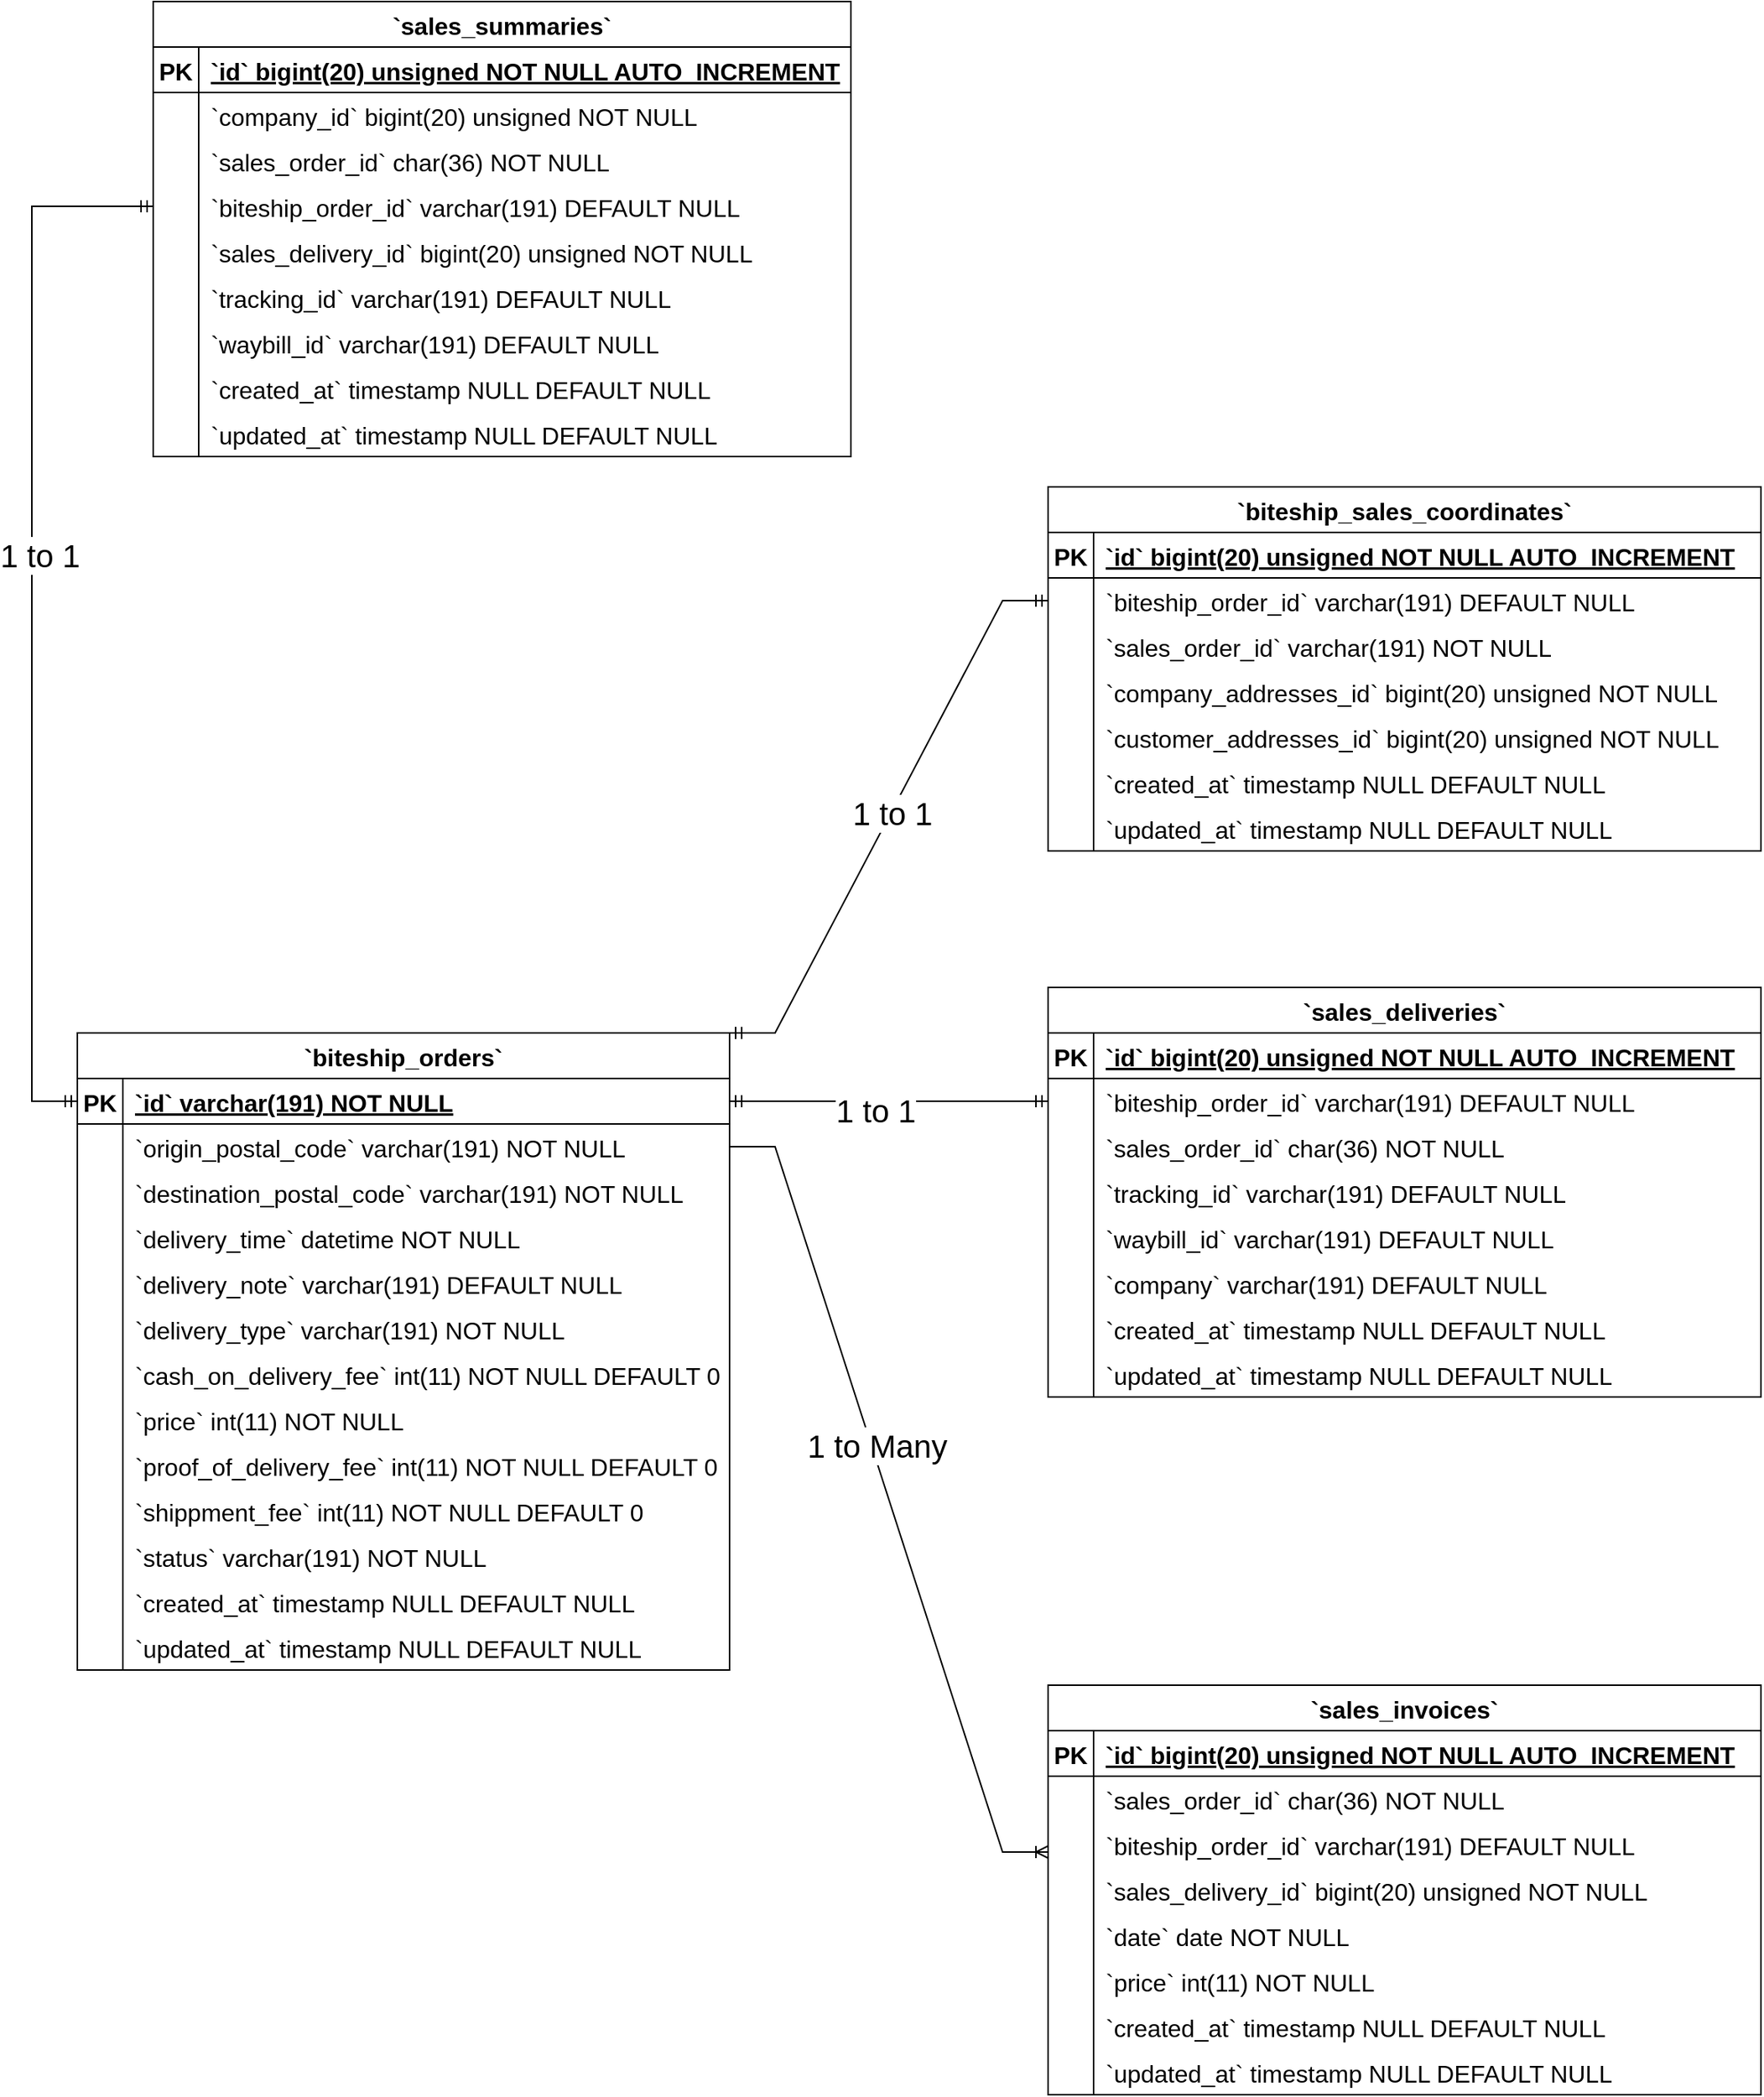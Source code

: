 <mxfile version="24.2.8" type="github">
  <diagram name="Page-1" id="-sb174ykPTQpM2eNQi1U">
    <mxGraphModel dx="2173" dy="687" grid="1" gridSize="10" guides="1" tooltips="1" connect="1" arrows="1" fold="1" page="1" pageScale="1" pageWidth="850" pageHeight="1100" math="0" shadow="0">
      <root>
        <mxCell id="0" />
        <mxCell id="1" parent="0" />
        <mxCell id="hYlq-D3Md4ckVUaZhC_E-1" value="`biteship_orders`" style="shape=table;startSize=30;container=1;collapsible=1;childLayout=tableLayout;fixedRows=1;rowLines=0;fontStyle=1;align=center;resizeLast=1;fontSize=16;" parent="1" vertex="1">
          <mxGeometry x="-740" y="750" width="430" height="420" as="geometry" />
        </mxCell>
        <mxCell id="hYlq-D3Md4ckVUaZhC_E-2" value="" style="shape=tableRow;horizontal=0;startSize=0;swimlaneHead=0;swimlaneBody=0;fillColor=none;collapsible=0;dropTarget=0;points=[[0,0.5],[1,0.5]];portConstraint=eastwest;strokeColor=inherit;top=0;left=0;right=0;bottom=1;fontSize=16;" parent="hYlq-D3Md4ckVUaZhC_E-1" vertex="1">
          <mxGeometry y="30" width="430" height="30" as="geometry" />
        </mxCell>
        <mxCell id="hYlq-D3Md4ckVUaZhC_E-3" value="PK" style="shape=partialRectangle;overflow=hidden;connectable=0;fillColor=none;strokeColor=inherit;top=0;left=0;bottom=0;right=0;fontStyle=1;fontSize=16;" parent="hYlq-D3Md4ckVUaZhC_E-2" vertex="1">
          <mxGeometry width="30" height="30" as="geometry">
            <mxRectangle width="30" height="30" as="alternateBounds" />
          </mxGeometry>
        </mxCell>
        <mxCell id="hYlq-D3Md4ckVUaZhC_E-4" value="`id` varchar(191) NOT NULL" style="shape=partialRectangle;overflow=hidden;connectable=0;fillColor=none;align=left;strokeColor=inherit;top=0;left=0;bottom=0;right=0;spacingLeft=6;fontStyle=5;fontSize=16;" parent="hYlq-D3Md4ckVUaZhC_E-2" vertex="1">
          <mxGeometry x="30" width="400" height="30" as="geometry">
            <mxRectangle width="400" height="30" as="alternateBounds" />
          </mxGeometry>
        </mxCell>
        <mxCell id="hYlq-D3Md4ckVUaZhC_E-5" value="" style="shape=tableRow;horizontal=0;startSize=0;swimlaneHead=0;swimlaneBody=0;fillColor=none;collapsible=0;dropTarget=0;points=[[0,0.5],[1,0.5]];portConstraint=eastwest;strokeColor=inherit;top=0;left=0;right=0;bottom=0;fontSize=16;" parent="hYlq-D3Md4ckVUaZhC_E-1" vertex="1">
          <mxGeometry y="60" width="430" height="30" as="geometry" />
        </mxCell>
        <mxCell id="hYlq-D3Md4ckVUaZhC_E-6" value="" style="shape=partialRectangle;overflow=hidden;connectable=0;fillColor=none;strokeColor=inherit;top=0;left=0;bottom=0;right=0;fontSize=16;" parent="hYlq-D3Md4ckVUaZhC_E-5" vertex="1">
          <mxGeometry width="30" height="30" as="geometry">
            <mxRectangle width="30" height="30" as="alternateBounds" />
          </mxGeometry>
        </mxCell>
        <mxCell id="hYlq-D3Md4ckVUaZhC_E-7" value="`origin_postal_code` varchar(191) NOT NULL" style="shape=partialRectangle;overflow=hidden;connectable=0;fillColor=none;align=left;strokeColor=inherit;top=0;left=0;bottom=0;right=0;spacingLeft=6;fontSize=16;" parent="hYlq-D3Md4ckVUaZhC_E-5" vertex="1">
          <mxGeometry x="30" width="400" height="30" as="geometry">
            <mxRectangle width="400" height="30" as="alternateBounds" />
          </mxGeometry>
        </mxCell>
        <mxCell id="hYlq-D3Md4ckVUaZhC_E-8" value="" style="shape=tableRow;horizontal=0;startSize=0;swimlaneHead=0;swimlaneBody=0;fillColor=none;collapsible=0;dropTarget=0;points=[[0,0.5],[1,0.5]];portConstraint=eastwest;strokeColor=inherit;top=0;left=0;right=0;bottom=0;fontSize=16;" parent="hYlq-D3Md4ckVUaZhC_E-1" vertex="1">
          <mxGeometry y="90" width="430" height="30" as="geometry" />
        </mxCell>
        <mxCell id="hYlq-D3Md4ckVUaZhC_E-9" value="" style="shape=partialRectangle;overflow=hidden;connectable=0;fillColor=none;strokeColor=inherit;top=0;left=0;bottom=0;right=0;fontSize=16;" parent="hYlq-D3Md4ckVUaZhC_E-8" vertex="1">
          <mxGeometry width="30" height="30" as="geometry">
            <mxRectangle width="30" height="30" as="alternateBounds" />
          </mxGeometry>
        </mxCell>
        <mxCell id="hYlq-D3Md4ckVUaZhC_E-10" value="`destination_postal_code` varchar(191) NOT NULL" style="shape=partialRectangle;overflow=hidden;connectable=0;fillColor=none;align=left;strokeColor=inherit;top=0;left=0;bottom=0;right=0;spacingLeft=6;fontSize=16;" parent="hYlq-D3Md4ckVUaZhC_E-8" vertex="1">
          <mxGeometry x="30" width="400" height="30" as="geometry">
            <mxRectangle width="400" height="30" as="alternateBounds" />
          </mxGeometry>
        </mxCell>
        <mxCell id="hYlq-D3Md4ckVUaZhC_E-11" value="" style="shape=tableRow;horizontal=0;startSize=0;swimlaneHead=0;swimlaneBody=0;fillColor=none;collapsible=0;dropTarget=0;points=[[0,0.5],[1,0.5]];portConstraint=eastwest;strokeColor=inherit;top=0;left=0;right=0;bottom=0;fontSize=16;" parent="hYlq-D3Md4ckVUaZhC_E-1" vertex="1">
          <mxGeometry y="120" width="430" height="30" as="geometry" />
        </mxCell>
        <mxCell id="hYlq-D3Md4ckVUaZhC_E-12" value="" style="shape=partialRectangle;overflow=hidden;connectable=0;fillColor=none;strokeColor=inherit;top=0;left=0;bottom=0;right=0;fontSize=16;" parent="hYlq-D3Md4ckVUaZhC_E-11" vertex="1">
          <mxGeometry width="30" height="30" as="geometry">
            <mxRectangle width="30" height="30" as="alternateBounds" />
          </mxGeometry>
        </mxCell>
        <mxCell id="hYlq-D3Md4ckVUaZhC_E-13" value="`delivery_time` datetime NOT NULL" style="shape=partialRectangle;overflow=hidden;connectable=0;fillColor=none;align=left;strokeColor=inherit;top=0;left=0;bottom=0;right=0;spacingLeft=6;fontSize=16;" parent="hYlq-D3Md4ckVUaZhC_E-11" vertex="1">
          <mxGeometry x="30" width="400" height="30" as="geometry">
            <mxRectangle width="400" height="30" as="alternateBounds" />
          </mxGeometry>
        </mxCell>
        <mxCell id="hYlq-D3Md4ckVUaZhC_E-14" value="" style="shape=tableRow;horizontal=0;startSize=0;swimlaneHead=0;swimlaneBody=0;fillColor=none;collapsible=0;dropTarget=0;points=[[0,0.5],[1,0.5]];portConstraint=eastwest;strokeColor=inherit;top=0;left=0;right=0;bottom=0;fontSize=16;" parent="hYlq-D3Md4ckVUaZhC_E-1" vertex="1">
          <mxGeometry y="150" width="430" height="30" as="geometry" />
        </mxCell>
        <mxCell id="hYlq-D3Md4ckVUaZhC_E-15" value="" style="shape=partialRectangle;overflow=hidden;connectable=0;fillColor=none;strokeColor=inherit;top=0;left=0;bottom=0;right=0;fontSize=16;" parent="hYlq-D3Md4ckVUaZhC_E-14" vertex="1">
          <mxGeometry width="30" height="30" as="geometry">
            <mxRectangle width="30" height="30" as="alternateBounds" />
          </mxGeometry>
        </mxCell>
        <mxCell id="hYlq-D3Md4ckVUaZhC_E-16" value="`delivery_note` varchar(191) DEFAULT NULL" style="shape=partialRectangle;overflow=hidden;connectable=0;fillColor=none;align=left;strokeColor=inherit;top=0;left=0;bottom=0;right=0;spacingLeft=6;fontSize=16;" parent="hYlq-D3Md4ckVUaZhC_E-14" vertex="1">
          <mxGeometry x="30" width="400" height="30" as="geometry">
            <mxRectangle width="400" height="30" as="alternateBounds" />
          </mxGeometry>
        </mxCell>
        <mxCell id="hYlq-D3Md4ckVUaZhC_E-17" value="" style="shape=tableRow;horizontal=0;startSize=0;swimlaneHead=0;swimlaneBody=0;fillColor=none;collapsible=0;dropTarget=0;points=[[0,0.5],[1,0.5]];portConstraint=eastwest;strokeColor=inherit;top=0;left=0;right=0;bottom=0;fontSize=16;" parent="hYlq-D3Md4ckVUaZhC_E-1" vertex="1">
          <mxGeometry y="180" width="430" height="30" as="geometry" />
        </mxCell>
        <mxCell id="hYlq-D3Md4ckVUaZhC_E-18" value="" style="shape=partialRectangle;overflow=hidden;connectable=0;fillColor=none;strokeColor=inherit;top=0;left=0;bottom=0;right=0;fontSize=16;" parent="hYlq-D3Md4ckVUaZhC_E-17" vertex="1">
          <mxGeometry width="30" height="30" as="geometry">
            <mxRectangle width="30" height="30" as="alternateBounds" />
          </mxGeometry>
        </mxCell>
        <mxCell id="hYlq-D3Md4ckVUaZhC_E-19" value="`delivery_type` varchar(191) NOT NULL" style="shape=partialRectangle;overflow=hidden;connectable=0;fillColor=none;align=left;strokeColor=inherit;top=0;left=0;bottom=0;right=0;spacingLeft=6;fontSize=16;" parent="hYlq-D3Md4ckVUaZhC_E-17" vertex="1">
          <mxGeometry x="30" width="400" height="30" as="geometry">
            <mxRectangle width="400" height="30" as="alternateBounds" />
          </mxGeometry>
        </mxCell>
        <mxCell id="hYlq-D3Md4ckVUaZhC_E-20" value="" style="shape=tableRow;horizontal=0;startSize=0;swimlaneHead=0;swimlaneBody=0;fillColor=none;collapsible=0;dropTarget=0;points=[[0,0.5],[1,0.5]];portConstraint=eastwest;strokeColor=inherit;top=0;left=0;right=0;bottom=0;fontSize=16;" parent="hYlq-D3Md4ckVUaZhC_E-1" vertex="1">
          <mxGeometry y="210" width="430" height="30" as="geometry" />
        </mxCell>
        <mxCell id="hYlq-D3Md4ckVUaZhC_E-21" value="" style="shape=partialRectangle;overflow=hidden;connectable=0;fillColor=none;strokeColor=inherit;top=0;left=0;bottom=0;right=0;fontSize=16;" parent="hYlq-D3Md4ckVUaZhC_E-20" vertex="1">
          <mxGeometry width="30" height="30" as="geometry">
            <mxRectangle width="30" height="30" as="alternateBounds" />
          </mxGeometry>
        </mxCell>
        <mxCell id="hYlq-D3Md4ckVUaZhC_E-22" value="`cash_on_delivery_fee` int(11) NOT NULL DEFAULT 0" style="shape=partialRectangle;overflow=hidden;connectable=0;fillColor=none;align=left;strokeColor=inherit;top=0;left=0;bottom=0;right=0;spacingLeft=6;fontSize=16;" parent="hYlq-D3Md4ckVUaZhC_E-20" vertex="1">
          <mxGeometry x="30" width="400" height="30" as="geometry">
            <mxRectangle width="400" height="30" as="alternateBounds" />
          </mxGeometry>
        </mxCell>
        <mxCell id="hYlq-D3Md4ckVUaZhC_E-23" value="" style="shape=tableRow;horizontal=0;startSize=0;swimlaneHead=0;swimlaneBody=0;fillColor=none;collapsible=0;dropTarget=0;points=[[0,0.5],[1,0.5]];portConstraint=eastwest;strokeColor=inherit;top=0;left=0;right=0;bottom=0;fontSize=16;" parent="hYlq-D3Md4ckVUaZhC_E-1" vertex="1">
          <mxGeometry y="240" width="430" height="30" as="geometry" />
        </mxCell>
        <mxCell id="hYlq-D3Md4ckVUaZhC_E-24" value="" style="shape=partialRectangle;overflow=hidden;connectable=0;fillColor=none;strokeColor=inherit;top=0;left=0;bottom=0;right=0;fontSize=16;" parent="hYlq-D3Md4ckVUaZhC_E-23" vertex="1">
          <mxGeometry width="30" height="30" as="geometry">
            <mxRectangle width="30" height="30" as="alternateBounds" />
          </mxGeometry>
        </mxCell>
        <mxCell id="hYlq-D3Md4ckVUaZhC_E-25" value="`price` int(11) NOT NULL" style="shape=partialRectangle;overflow=hidden;connectable=0;fillColor=none;align=left;strokeColor=inherit;top=0;left=0;bottom=0;right=0;spacingLeft=6;fontSize=16;" parent="hYlq-D3Md4ckVUaZhC_E-23" vertex="1">
          <mxGeometry x="30" width="400" height="30" as="geometry">
            <mxRectangle width="400" height="30" as="alternateBounds" />
          </mxGeometry>
        </mxCell>
        <mxCell id="hYlq-D3Md4ckVUaZhC_E-26" value="" style="shape=tableRow;horizontal=0;startSize=0;swimlaneHead=0;swimlaneBody=0;fillColor=none;collapsible=0;dropTarget=0;points=[[0,0.5],[1,0.5]];portConstraint=eastwest;strokeColor=inherit;top=0;left=0;right=0;bottom=0;fontSize=16;" parent="hYlq-D3Md4ckVUaZhC_E-1" vertex="1">
          <mxGeometry y="270" width="430" height="30" as="geometry" />
        </mxCell>
        <mxCell id="hYlq-D3Md4ckVUaZhC_E-27" value="" style="shape=partialRectangle;overflow=hidden;connectable=0;fillColor=none;strokeColor=inherit;top=0;left=0;bottom=0;right=0;fontSize=16;" parent="hYlq-D3Md4ckVUaZhC_E-26" vertex="1">
          <mxGeometry width="30" height="30" as="geometry">
            <mxRectangle width="30" height="30" as="alternateBounds" />
          </mxGeometry>
        </mxCell>
        <mxCell id="hYlq-D3Md4ckVUaZhC_E-28" value="`proof_of_delivery_fee` int(11) NOT NULL DEFAULT 0" style="shape=partialRectangle;overflow=hidden;connectable=0;fillColor=none;align=left;strokeColor=inherit;top=0;left=0;bottom=0;right=0;spacingLeft=6;fontSize=16;" parent="hYlq-D3Md4ckVUaZhC_E-26" vertex="1">
          <mxGeometry x="30" width="400" height="30" as="geometry">
            <mxRectangle width="400" height="30" as="alternateBounds" />
          </mxGeometry>
        </mxCell>
        <mxCell id="hYlq-D3Md4ckVUaZhC_E-29" value="" style="shape=tableRow;horizontal=0;startSize=0;swimlaneHead=0;swimlaneBody=0;fillColor=none;collapsible=0;dropTarget=0;points=[[0,0.5],[1,0.5]];portConstraint=eastwest;strokeColor=inherit;top=0;left=0;right=0;bottom=0;fontSize=16;" parent="hYlq-D3Md4ckVUaZhC_E-1" vertex="1">
          <mxGeometry y="300" width="430" height="30" as="geometry" />
        </mxCell>
        <mxCell id="hYlq-D3Md4ckVUaZhC_E-30" value="" style="shape=partialRectangle;overflow=hidden;connectable=0;fillColor=none;strokeColor=inherit;top=0;left=0;bottom=0;right=0;fontSize=16;" parent="hYlq-D3Md4ckVUaZhC_E-29" vertex="1">
          <mxGeometry width="30" height="30" as="geometry">
            <mxRectangle width="30" height="30" as="alternateBounds" />
          </mxGeometry>
        </mxCell>
        <mxCell id="hYlq-D3Md4ckVUaZhC_E-31" value="`shippment_fee` int(11) NOT NULL DEFAULT 0" style="shape=partialRectangle;overflow=hidden;connectable=0;fillColor=none;align=left;strokeColor=inherit;top=0;left=0;bottom=0;right=0;spacingLeft=6;fontSize=16;" parent="hYlq-D3Md4ckVUaZhC_E-29" vertex="1">
          <mxGeometry x="30" width="400" height="30" as="geometry">
            <mxRectangle width="400" height="30" as="alternateBounds" />
          </mxGeometry>
        </mxCell>
        <mxCell id="hYlq-D3Md4ckVUaZhC_E-32" value="" style="shape=tableRow;horizontal=0;startSize=0;swimlaneHead=0;swimlaneBody=0;fillColor=none;collapsible=0;dropTarget=0;points=[[0,0.5],[1,0.5]];portConstraint=eastwest;strokeColor=inherit;top=0;left=0;right=0;bottom=0;fontSize=16;" parent="hYlq-D3Md4ckVUaZhC_E-1" vertex="1">
          <mxGeometry y="330" width="430" height="30" as="geometry" />
        </mxCell>
        <mxCell id="hYlq-D3Md4ckVUaZhC_E-33" value="" style="shape=partialRectangle;overflow=hidden;connectable=0;fillColor=none;strokeColor=inherit;top=0;left=0;bottom=0;right=0;fontSize=16;" parent="hYlq-D3Md4ckVUaZhC_E-32" vertex="1">
          <mxGeometry width="30" height="30" as="geometry">
            <mxRectangle width="30" height="30" as="alternateBounds" />
          </mxGeometry>
        </mxCell>
        <mxCell id="hYlq-D3Md4ckVUaZhC_E-34" value="`status` varchar(191) NOT NULL" style="shape=partialRectangle;overflow=hidden;connectable=0;fillColor=none;align=left;strokeColor=inherit;top=0;left=0;bottom=0;right=0;spacingLeft=6;fontSize=16;" parent="hYlq-D3Md4ckVUaZhC_E-32" vertex="1">
          <mxGeometry x="30" width="400" height="30" as="geometry">
            <mxRectangle width="400" height="30" as="alternateBounds" />
          </mxGeometry>
        </mxCell>
        <mxCell id="hYlq-D3Md4ckVUaZhC_E-35" value="" style="shape=tableRow;horizontal=0;startSize=0;swimlaneHead=0;swimlaneBody=0;fillColor=none;collapsible=0;dropTarget=0;points=[[0,0.5],[1,0.5]];portConstraint=eastwest;strokeColor=inherit;top=0;left=0;right=0;bottom=0;fontSize=16;" parent="hYlq-D3Md4ckVUaZhC_E-1" vertex="1">
          <mxGeometry y="360" width="430" height="30" as="geometry" />
        </mxCell>
        <mxCell id="hYlq-D3Md4ckVUaZhC_E-36" value="" style="shape=partialRectangle;overflow=hidden;connectable=0;fillColor=none;strokeColor=inherit;top=0;left=0;bottom=0;right=0;fontSize=16;" parent="hYlq-D3Md4ckVUaZhC_E-35" vertex="1">
          <mxGeometry width="30" height="30" as="geometry">
            <mxRectangle width="30" height="30" as="alternateBounds" />
          </mxGeometry>
        </mxCell>
        <mxCell id="hYlq-D3Md4ckVUaZhC_E-37" value="`created_at` timestamp NULL DEFAULT NULL" style="shape=partialRectangle;overflow=hidden;connectable=0;fillColor=none;align=left;strokeColor=inherit;top=0;left=0;bottom=0;right=0;spacingLeft=6;fontSize=16;" parent="hYlq-D3Md4ckVUaZhC_E-35" vertex="1">
          <mxGeometry x="30" width="400" height="30" as="geometry">
            <mxRectangle width="400" height="30" as="alternateBounds" />
          </mxGeometry>
        </mxCell>
        <mxCell id="hYlq-D3Md4ckVUaZhC_E-38" value="" style="shape=tableRow;horizontal=0;startSize=0;swimlaneHead=0;swimlaneBody=0;fillColor=none;collapsible=0;dropTarget=0;points=[[0,0.5],[1,0.5]];portConstraint=eastwest;strokeColor=inherit;top=0;left=0;right=0;bottom=0;fontSize=16;" parent="hYlq-D3Md4ckVUaZhC_E-1" vertex="1">
          <mxGeometry y="390" width="430" height="30" as="geometry" />
        </mxCell>
        <mxCell id="hYlq-D3Md4ckVUaZhC_E-39" value="" style="shape=partialRectangle;overflow=hidden;connectable=0;fillColor=none;strokeColor=inherit;top=0;left=0;bottom=0;right=0;fontSize=16;" parent="hYlq-D3Md4ckVUaZhC_E-38" vertex="1">
          <mxGeometry width="30" height="30" as="geometry">
            <mxRectangle width="30" height="30" as="alternateBounds" />
          </mxGeometry>
        </mxCell>
        <mxCell id="hYlq-D3Md4ckVUaZhC_E-40" value="`updated_at` timestamp NULL DEFAULT NULL" style="shape=partialRectangle;overflow=hidden;connectable=0;fillColor=none;align=left;strokeColor=inherit;top=0;left=0;bottom=0;right=0;spacingLeft=6;fontSize=16;" parent="hYlq-D3Md4ckVUaZhC_E-38" vertex="1">
          <mxGeometry x="30" width="400" height="30" as="geometry">
            <mxRectangle width="400" height="30" as="alternateBounds" />
          </mxGeometry>
        </mxCell>
        <mxCell id="hYlq-D3Md4ckVUaZhC_E-41" value="`biteship_sales_coordinates`" style="shape=table;startSize=30;container=1;collapsible=1;childLayout=tableLayout;fixedRows=1;rowLines=0;fontStyle=1;align=center;resizeLast=1;fontSize=16;" parent="1" vertex="1">
          <mxGeometry x="-100" y="390" width="470" height="240" as="geometry" />
        </mxCell>
        <mxCell id="hYlq-D3Md4ckVUaZhC_E-42" value="" style="shape=tableRow;horizontal=0;startSize=0;swimlaneHead=0;swimlaneBody=0;fillColor=none;collapsible=0;dropTarget=0;points=[[0,0.5],[1,0.5]];portConstraint=eastwest;strokeColor=inherit;top=0;left=0;right=0;bottom=1;fontSize=16;" parent="hYlq-D3Md4ckVUaZhC_E-41" vertex="1">
          <mxGeometry y="30" width="470" height="30" as="geometry" />
        </mxCell>
        <mxCell id="hYlq-D3Md4ckVUaZhC_E-43" value="PK" style="shape=partialRectangle;overflow=hidden;connectable=0;fillColor=none;strokeColor=inherit;top=0;left=0;bottom=0;right=0;fontStyle=1;fontSize=16;" parent="hYlq-D3Md4ckVUaZhC_E-42" vertex="1">
          <mxGeometry width="30" height="30" as="geometry">
            <mxRectangle width="30" height="30" as="alternateBounds" />
          </mxGeometry>
        </mxCell>
        <mxCell id="hYlq-D3Md4ckVUaZhC_E-44" value="`id` bigint(20) unsigned NOT NULL AUTO_INCREMENT" style="shape=partialRectangle;overflow=hidden;connectable=0;fillColor=none;align=left;strokeColor=inherit;top=0;left=0;bottom=0;right=0;spacingLeft=6;fontStyle=5;fontSize=16;" parent="hYlq-D3Md4ckVUaZhC_E-42" vertex="1">
          <mxGeometry x="30" width="440" height="30" as="geometry">
            <mxRectangle width="440" height="30" as="alternateBounds" />
          </mxGeometry>
        </mxCell>
        <mxCell id="hYlq-D3Md4ckVUaZhC_E-45" value="" style="shape=tableRow;horizontal=0;startSize=0;swimlaneHead=0;swimlaneBody=0;fillColor=none;collapsible=0;dropTarget=0;points=[[0,0.5],[1,0.5]];portConstraint=eastwest;strokeColor=inherit;top=0;left=0;right=0;bottom=0;fontSize=16;" parent="hYlq-D3Md4ckVUaZhC_E-41" vertex="1">
          <mxGeometry y="60" width="470" height="30" as="geometry" />
        </mxCell>
        <mxCell id="hYlq-D3Md4ckVUaZhC_E-46" value="" style="shape=partialRectangle;overflow=hidden;connectable=0;fillColor=none;strokeColor=inherit;top=0;left=0;bottom=0;right=0;fontSize=16;" parent="hYlq-D3Md4ckVUaZhC_E-45" vertex="1">
          <mxGeometry width="30" height="30" as="geometry">
            <mxRectangle width="30" height="30" as="alternateBounds" />
          </mxGeometry>
        </mxCell>
        <mxCell id="hYlq-D3Md4ckVUaZhC_E-47" value="`biteship_order_id` varchar(191) DEFAULT NULL" style="shape=partialRectangle;overflow=hidden;connectable=0;fillColor=none;align=left;strokeColor=inherit;top=0;left=0;bottom=0;right=0;spacingLeft=6;fontSize=16;" parent="hYlq-D3Md4ckVUaZhC_E-45" vertex="1">
          <mxGeometry x="30" width="440" height="30" as="geometry">
            <mxRectangle width="440" height="30" as="alternateBounds" />
          </mxGeometry>
        </mxCell>
        <mxCell id="hYlq-D3Md4ckVUaZhC_E-48" value="" style="shape=tableRow;horizontal=0;startSize=0;swimlaneHead=0;swimlaneBody=0;fillColor=none;collapsible=0;dropTarget=0;points=[[0,0.5],[1,0.5]];portConstraint=eastwest;strokeColor=inherit;top=0;left=0;right=0;bottom=0;fontSize=16;" parent="hYlq-D3Md4ckVUaZhC_E-41" vertex="1">
          <mxGeometry y="90" width="470" height="30" as="geometry" />
        </mxCell>
        <mxCell id="hYlq-D3Md4ckVUaZhC_E-49" value="" style="shape=partialRectangle;overflow=hidden;connectable=0;fillColor=none;strokeColor=inherit;top=0;left=0;bottom=0;right=0;fontSize=16;" parent="hYlq-D3Md4ckVUaZhC_E-48" vertex="1">
          <mxGeometry width="30" height="30" as="geometry">
            <mxRectangle width="30" height="30" as="alternateBounds" />
          </mxGeometry>
        </mxCell>
        <mxCell id="hYlq-D3Md4ckVUaZhC_E-50" value="`sales_order_id` varchar(191) NOT NULL" style="shape=partialRectangle;overflow=hidden;connectable=0;fillColor=none;align=left;strokeColor=inherit;top=0;left=0;bottom=0;right=0;spacingLeft=6;fontSize=16;" parent="hYlq-D3Md4ckVUaZhC_E-48" vertex="1">
          <mxGeometry x="30" width="440" height="30" as="geometry">
            <mxRectangle width="440" height="30" as="alternateBounds" />
          </mxGeometry>
        </mxCell>
        <mxCell id="hYlq-D3Md4ckVUaZhC_E-51" value="" style="shape=tableRow;horizontal=0;startSize=0;swimlaneHead=0;swimlaneBody=0;fillColor=none;collapsible=0;dropTarget=0;points=[[0,0.5],[1,0.5]];portConstraint=eastwest;strokeColor=inherit;top=0;left=0;right=0;bottom=0;fontSize=16;" parent="hYlq-D3Md4ckVUaZhC_E-41" vertex="1">
          <mxGeometry y="120" width="470" height="30" as="geometry" />
        </mxCell>
        <mxCell id="hYlq-D3Md4ckVUaZhC_E-52" value="" style="shape=partialRectangle;overflow=hidden;connectable=0;fillColor=none;strokeColor=inherit;top=0;left=0;bottom=0;right=0;fontSize=16;" parent="hYlq-D3Md4ckVUaZhC_E-51" vertex="1">
          <mxGeometry width="30" height="30" as="geometry">
            <mxRectangle width="30" height="30" as="alternateBounds" />
          </mxGeometry>
        </mxCell>
        <mxCell id="hYlq-D3Md4ckVUaZhC_E-53" value="`company_addresses_id` bigint(20) unsigned NOT NULL" style="shape=partialRectangle;overflow=hidden;connectable=0;fillColor=none;align=left;strokeColor=inherit;top=0;left=0;bottom=0;right=0;spacingLeft=6;fontSize=16;" parent="hYlq-D3Md4ckVUaZhC_E-51" vertex="1">
          <mxGeometry x="30" width="440" height="30" as="geometry">
            <mxRectangle width="440" height="30" as="alternateBounds" />
          </mxGeometry>
        </mxCell>
        <mxCell id="hYlq-D3Md4ckVUaZhC_E-54" value="" style="shape=tableRow;horizontal=0;startSize=0;swimlaneHead=0;swimlaneBody=0;fillColor=none;collapsible=0;dropTarget=0;points=[[0,0.5],[1,0.5]];portConstraint=eastwest;strokeColor=inherit;top=0;left=0;right=0;bottom=0;fontSize=16;" parent="hYlq-D3Md4ckVUaZhC_E-41" vertex="1">
          <mxGeometry y="150" width="470" height="30" as="geometry" />
        </mxCell>
        <mxCell id="hYlq-D3Md4ckVUaZhC_E-55" value="" style="shape=partialRectangle;overflow=hidden;connectable=0;fillColor=none;strokeColor=inherit;top=0;left=0;bottom=0;right=0;fontSize=16;" parent="hYlq-D3Md4ckVUaZhC_E-54" vertex="1">
          <mxGeometry width="30" height="30" as="geometry">
            <mxRectangle width="30" height="30" as="alternateBounds" />
          </mxGeometry>
        </mxCell>
        <mxCell id="hYlq-D3Md4ckVUaZhC_E-56" value="`customer_addresses_id` bigint(20) unsigned NOT NULL" style="shape=partialRectangle;overflow=hidden;connectable=0;fillColor=none;align=left;strokeColor=inherit;top=0;left=0;bottom=0;right=0;spacingLeft=6;fontSize=16;" parent="hYlq-D3Md4ckVUaZhC_E-54" vertex="1">
          <mxGeometry x="30" width="440" height="30" as="geometry">
            <mxRectangle width="440" height="30" as="alternateBounds" />
          </mxGeometry>
        </mxCell>
        <mxCell id="hYlq-D3Md4ckVUaZhC_E-57" value="" style="shape=tableRow;horizontal=0;startSize=0;swimlaneHead=0;swimlaneBody=0;fillColor=none;collapsible=0;dropTarget=0;points=[[0,0.5],[1,0.5]];portConstraint=eastwest;strokeColor=inherit;top=0;left=0;right=0;bottom=0;fontSize=16;" parent="hYlq-D3Md4ckVUaZhC_E-41" vertex="1">
          <mxGeometry y="180" width="470" height="30" as="geometry" />
        </mxCell>
        <mxCell id="hYlq-D3Md4ckVUaZhC_E-58" value="" style="shape=partialRectangle;overflow=hidden;connectable=0;fillColor=none;strokeColor=inherit;top=0;left=0;bottom=0;right=0;fontSize=16;" parent="hYlq-D3Md4ckVUaZhC_E-57" vertex="1">
          <mxGeometry width="30" height="30" as="geometry">
            <mxRectangle width="30" height="30" as="alternateBounds" />
          </mxGeometry>
        </mxCell>
        <mxCell id="hYlq-D3Md4ckVUaZhC_E-59" value="`created_at` timestamp NULL DEFAULT NULL" style="shape=partialRectangle;overflow=hidden;connectable=0;fillColor=none;align=left;strokeColor=inherit;top=0;left=0;bottom=0;right=0;spacingLeft=6;fontSize=16;" parent="hYlq-D3Md4ckVUaZhC_E-57" vertex="1">
          <mxGeometry x="30" width="440" height="30" as="geometry">
            <mxRectangle width="440" height="30" as="alternateBounds" />
          </mxGeometry>
        </mxCell>
        <mxCell id="hYlq-D3Md4ckVUaZhC_E-60" value="" style="shape=tableRow;horizontal=0;startSize=0;swimlaneHead=0;swimlaneBody=0;fillColor=none;collapsible=0;dropTarget=0;points=[[0,0.5],[1,0.5]];portConstraint=eastwest;strokeColor=inherit;top=0;left=0;right=0;bottom=0;fontSize=16;" parent="hYlq-D3Md4ckVUaZhC_E-41" vertex="1">
          <mxGeometry y="210" width="470" height="30" as="geometry" />
        </mxCell>
        <mxCell id="hYlq-D3Md4ckVUaZhC_E-61" value="" style="shape=partialRectangle;overflow=hidden;connectable=0;fillColor=none;strokeColor=inherit;top=0;left=0;bottom=0;right=0;fontSize=16;" parent="hYlq-D3Md4ckVUaZhC_E-60" vertex="1">
          <mxGeometry width="30" height="30" as="geometry">
            <mxRectangle width="30" height="30" as="alternateBounds" />
          </mxGeometry>
        </mxCell>
        <mxCell id="hYlq-D3Md4ckVUaZhC_E-62" value="`updated_at` timestamp NULL DEFAULT NULL" style="shape=partialRectangle;overflow=hidden;connectable=0;fillColor=none;align=left;strokeColor=inherit;top=0;left=0;bottom=0;right=0;spacingLeft=6;fontSize=16;" parent="hYlq-D3Md4ckVUaZhC_E-60" vertex="1">
          <mxGeometry x="30" width="440" height="30" as="geometry">
            <mxRectangle width="440" height="30" as="alternateBounds" />
          </mxGeometry>
        </mxCell>
        <mxCell id="hYlq-D3Md4ckVUaZhC_E-87" value="`sales_deliveries`" style="shape=table;startSize=30;container=1;collapsible=1;childLayout=tableLayout;fixedRows=1;rowLines=0;fontStyle=1;align=center;resizeLast=1;fontSize=16;" parent="1" vertex="1">
          <mxGeometry x="-100" y="720" width="470" height="270" as="geometry" />
        </mxCell>
        <mxCell id="hYlq-D3Md4ckVUaZhC_E-88" value="" style="shape=tableRow;horizontal=0;startSize=0;swimlaneHead=0;swimlaneBody=0;fillColor=none;collapsible=0;dropTarget=0;points=[[0,0.5],[1,0.5]];portConstraint=eastwest;strokeColor=inherit;top=0;left=0;right=0;bottom=1;fontSize=16;" parent="hYlq-D3Md4ckVUaZhC_E-87" vertex="1">
          <mxGeometry y="30" width="470" height="30" as="geometry" />
        </mxCell>
        <mxCell id="hYlq-D3Md4ckVUaZhC_E-89" value="PK" style="shape=partialRectangle;overflow=hidden;connectable=0;fillColor=none;strokeColor=inherit;top=0;left=0;bottom=0;right=0;fontStyle=1;fontSize=16;" parent="hYlq-D3Md4ckVUaZhC_E-88" vertex="1">
          <mxGeometry width="30" height="30" as="geometry">
            <mxRectangle width="30" height="30" as="alternateBounds" />
          </mxGeometry>
        </mxCell>
        <mxCell id="hYlq-D3Md4ckVUaZhC_E-90" value="`id` bigint(20) unsigned NOT NULL AUTO_INCREMENT" style="shape=partialRectangle;overflow=hidden;connectable=0;fillColor=none;align=left;strokeColor=inherit;top=0;left=0;bottom=0;right=0;spacingLeft=6;fontStyle=5;fontSize=16;" parent="hYlq-D3Md4ckVUaZhC_E-88" vertex="1">
          <mxGeometry x="30" width="440" height="30" as="geometry">
            <mxRectangle width="440" height="30" as="alternateBounds" />
          </mxGeometry>
        </mxCell>
        <mxCell id="hYlq-D3Md4ckVUaZhC_E-91" value="" style="shape=tableRow;horizontal=0;startSize=0;swimlaneHead=0;swimlaneBody=0;fillColor=none;collapsible=0;dropTarget=0;points=[[0,0.5],[1,0.5]];portConstraint=eastwest;strokeColor=inherit;top=0;left=0;right=0;bottom=0;fontSize=16;" parent="hYlq-D3Md4ckVUaZhC_E-87" vertex="1">
          <mxGeometry y="60" width="470" height="30" as="geometry" />
        </mxCell>
        <mxCell id="hYlq-D3Md4ckVUaZhC_E-92" value="" style="shape=partialRectangle;overflow=hidden;connectable=0;fillColor=none;strokeColor=inherit;top=0;left=0;bottom=0;right=0;fontSize=16;" parent="hYlq-D3Md4ckVUaZhC_E-91" vertex="1">
          <mxGeometry width="30" height="30" as="geometry">
            <mxRectangle width="30" height="30" as="alternateBounds" />
          </mxGeometry>
        </mxCell>
        <mxCell id="hYlq-D3Md4ckVUaZhC_E-93" value="`biteship_order_id` varchar(191) DEFAULT NULL" style="shape=partialRectangle;overflow=hidden;connectable=0;fillColor=none;align=left;strokeColor=inherit;top=0;left=0;bottom=0;right=0;spacingLeft=6;fontSize=16;" parent="hYlq-D3Md4ckVUaZhC_E-91" vertex="1">
          <mxGeometry x="30" width="440" height="30" as="geometry">
            <mxRectangle width="440" height="30" as="alternateBounds" />
          </mxGeometry>
        </mxCell>
        <mxCell id="hYlq-D3Md4ckVUaZhC_E-94" value="" style="shape=tableRow;horizontal=0;startSize=0;swimlaneHead=0;swimlaneBody=0;fillColor=none;collapsible=0;dropTarget=0;points=[[0,0.5],[1,0.5]];portConstraint=eastwest;strokeColor=inherit;top=0;left=0;right=0;bottom=0;fontSize=16;" parent="hYlq-D3Md4ckVUaZhC_E-87" vertex="1">
          <mxGeometry y="90" width="470" height="30" as="geometry" />
        </mxCell>
        <mxCell id="hYlq-D3Md4ckVUaZhC_E-95" value="" style="shape=partialRectangle;overflow=hidden;connectable=0;fillColor=none;strokeColor=inherit;top=0;left=0;bottom=0;right=0;fontSize=16;" parent="hYlq-D3Md4ckVUaZhC_E-94" vertex="1">
          <mxGeometry width="30" height="30" as="geometry">
            <mxRectangle width="30" height="30" as="alternateBounds" />
          </mxGeometry>
        </mxCell>
        <mxCell id="hYlq-D3Md4ckVUaZhC_E-96" value="`sales_order_id` char(36) NOT NULL" style="shape=partialRectangle;overflow=hidden;connectable=0;fillColor=none;align=left;strokeColor=inherit;top=0;left=0;bottom=0;right=0;spacingLeft=6;fontSize=16;" parent="hYlq-D3Md4ckVUaZhC_E-94" vertex="1">
          <mxGeometry x="30" width="440" height="30" as="geometry">
            <mxRectangle width="440" height="30" as="alternateBounds" />
          </mxGeometry>
        </mxCell>
        <mxCell id="hYlq-D3Md4ckVUaZhC_E-97" value="" style="shape=tableRow;horizontal=0;startSize=0;swimlaneHead=0;swimlaneBody=0;fillColor=none;collapsible=0;dropTarget=0;points=[[0,0.5],[1,0.5]];portConstraint=eastwest;strokeColor=inherit;top=0;left=0;right=0;bottom=0;fontSize=16;" parent="hYlq-D3Md4ckVUaZhC_E-87" vertex="1">
          <mxGeometry y="120" width="470" height="30" as="geometry" />
        </mxCell>
        <mxCell id="hYlq-D3Md4ckVUaZhC_E-98" value="" style="shape=partialRectangle;overflow=hidden;connectable=0;fillColor=none;strokeColor=inherit;top=0;left=0;bottom=0;right=0;fontSize=16;" parent="hYlq-D3Md4ckVUaZhC_E-97" vertex="1">
          <mxGeometry width="30" height="30" as="geometry">
            <mxRectangle width="30" height="30" as="alternateBounds" />
          </mxGeometry>
        </mxCell>
        <mxCell id="hYlq-D3Md4ckVUaZhC_E-99" value="`tracking_id` varchar(191) DEFAULT NULL" style="shape=partialRectangle;overflow=hidden;connectable=0;fillColor=none;align=left;strokeColor=inherit;top=0;left=0;bottom=0;right=0;spacingLeft=6;fontSize=16;" parent="hYlq-D3Md4ckVUaZhC_E-97" vertex="1">
          <mxGeometry x="30" width="440" height="30" as="geometry">
            <mxRectangle width="440" height="30" as="alternateBounds" />
          </mxGeometry>
        </mxCell>
        <mxCell id="hYlq-D3Md4ckVUaZhC_E-100" value="" style="shape=tableRow;horizontal=0;startSize=0;swimlaneHead=0;swimlaneBody=0;fillColor=none;collapsible=0;dropTarget=0;points=[[0,0.5],[1,0.5]];portConstraint=eastwest;strokeColor=inherit;top=0;left=0;right=0;bottom=0;fontSize=16;" parent="hYlq-D3Md4ckVUaZhC_E-87" vertex="1">
          <mxGeometry y="150" width="470" height="30" as="geometry" />
        </mxCell>
        <mxCell id="hYlq-D3Md4ckVUaZhC_E-101" value="" style="shape=partialRectangle;overflow=hidden;connectable=0;fillColor=none;strokeColor=inherit;top=0;left=0;bottom=0;right=0;fontSize=16;" parent="hYlq-D3Md4ckVUaZhC_E-100" vertex="1">
          <mxGeometry width="30" height="30" as="geometry">
            <mxRectangle width="30" height="30" as="alternateBounds" />
          </mxGeometry>
        </mxCell>
        <mxCell id="hYlq-D3Md4ckVUaZhC_E-102" value="`waybill_id` varchar(191) DEFAULT NULL" style="shape=partialRectangle;overflow=hidden;connectable=0;fillColor=none;align=left;strokeColor=inherit;top=0;left=0;bottom=0;right=0;spacingLeft=6;fontSize=16;" parent="hYlq-D3Md4ckVUaZhC_E-100" vertex="1">
          <mxGeometry x="30" width="440" height="30" as="geometry">
            <mxRectangle width="440" height="30" as="alternateBounds" />
          </mxGeometry>
        </mxCell>
        <mxCell id="hYlq-D3Md4ckVUaZhC_E-103" value="" style="shape=tableRow;horizontal=0;startSize=0;swimlaneHead=0;swimlaneBody=0;fillColor=none;collapsible=0;dropTarget=0;points=[[0,0.5],[1,0.5]];portConstraint=eastwest;strokeColor=inherit;top=0;left=0;right=0;bottom=0;fontSize=16;" parent="hYlq-D3Md4ckVUaZhC_E-87" vertex="1">
          <mxGeometry y="180" width="470" height="30" as="geometry" />
        </mxCell>
        <mxCell id="hYlq-D3Md4ckVUaZhC_E-104" value="" style="shape=partialRectangle;overflow=hidden;connectable=0;fillColor=none;strokeColor=inherit;top=0;left=0;bottom=0;right=0;fontSize=16;" parent="hYlq-D3Md4ckVUaZhC_E-103" vertex="1">
          <mxGeometry width="30" height="30" as="geometry">
            <mxRectangle width="30" height="30" as="alternateBounds" />
          </mxGeometry>
        </mxCell>
        <mxCell id="hYlq-D3Md4ckVUaZhC_E-105" value="`company` varchar(191) DEFAULT NULL" style="shape=partialRectangle;overflow=hidden;connectable=0;fillColor=none;align=left;strokeColor=inherit;top=0;left=0;bottom=0;right=0;spacingLeft=6;fontSize=16;" parent="hYlq-D3Md4ckVUaZhC_E-103" vertex="1">
          <mxGeometry x="30" width="440" height="30" as="geometry">
            <mxRectangle width="440" height="30" as="alternateBounds" />
          </mxGeometry>
        </mxCell>
        <mxCell id="hYlq-D3Md4ckVUaZhC_E-106" value="" style="shape=tableRow;horizontal=0;startSize=0;swimlaneHead=0;swimlaneBody=0;fillColor=none;collapsible=0;dropTarget=0;points=[[0,0.5],[1,0.5]];portConstraint=eastwest;strokeColor=inherit;top=0;left=0;right=0;bottom=0;fontSize=16;" parent="hYlq-D3Md4ckVUaZhC_E-87" vertex="1">
          <mxGeometry y="210" width="470" height="30" as="geometry" />
        </mxCell>
        <mxCell id="hYlq-D3Md4ckVUaZhC_E-107" value="" style="shape=partialRectangle;overflow=hidden;connectable=0;fillColor=none;strokeColor=inherit;top=0;left=0;bottom=0;right=0;fontSize=16;" parent="hYlq-D3Md4ckVUaZhC_E-106" vertex="1">
          <mxGeometry width="30" height="30" as="geometry">
            <mxRectangle width="30" height="30" as="alternateBounds" />
          </mxGeometry>
        </mxCell>
        <mxCell id="hYlq-D3Md4ckVUaZhC_E-108" value="`created_at` timestamp NULL DEFAULT NULL" style="shape=partialRectangle;overflow=hidden;connectable=0;fillColor=none;align=left;strokeColor=inherit;top=0;left=0;bottom=0;right=0;spacingLeft=6;fontSize=16;" parent="hYlq-D3Md4ckVUaZhC_E-106" vertex="1">
          <mxGeometry x="30" width="440" height="30" as="geometry">
            <mxRectangle width="440" height="30" as="alternateBounds" />
          </mxGeometry>
        </mxCell>
        <mxCell id="hYlq-D3Md4ckVUaZhC_E-109" value="" style="shape=tableRow;horizontal=0;startSize=0;swimlaneHead=0;swimlaneBody=0;fillColor=none;collapsible=0;dropTarget=0;points=[[0,0.5],[1,0.5]];portConstraint=eastwest;strokeColor=inherit;top=0;left=0;right=0;bottom=0;fontSize=16;" parent="hYlq-D3Md4ckVUaZhC_E-87" vertex="1">
          <mxGeometry y="240" width="470" height="30" as="geometry" />
        </mxCell>
        <mxCell id="hYlq-D3Md4ckVUaZhC_E-110" value="" style="shape=partialRectangle;overflow=hidden;connectable=0;fillColor=none;strokeColor=inherit;top=0;left=0;bottom=0;right=0;fontSize=16;" parent="hYlq-D3Md4ckVUaZhC_E-109" vertex="1">
          <mxGeometry width="30" height="30" as="geometry">
            <mxRectangle width="30" height="30" as="alternateBounds" />
          </mxGeometry>
        </mxCell>
        <mxCell id="hYlq-D3Md4ckVUaZhC_E-111" value="`updated_at` timestamp NULL DEFAULT NULL" style="shape=partialRectangle;overflow=hidden;connectable=0;fillColor=none;align=left;strokeColor=inherit;top=0;left=0;bottom=0;right=0;spacingLeft=6;fontSize=16;" parent="hYlq-D3Md4ckVUaZhC_E-109" vertex="1">
          <mxGeometry x="30" width="440" height="30" as="geometry">
            <mxRectangle width="440" height="30" as="alternateBounds" />
          </mxGeometry>
        </mxCell>
        <mxCell id="hYlq-D3Md4ckVUaZhC_E-124" value="`sales_invoices`" style="shape=table;startSize=30;container=1;collapsible=1;childLayout=tableLayout;fixedRows=1;rowLines=0;fontStyle=1;align=center;resizeLast=1;fontSize=16;" parent="1" vertex="1">
          <mxGeometry x="-100" y="1180" width="470" height="270" as="geometry" />
        </mxCell>
        <mxCell id="hYlq-D3Md4ckVUaZhC_E-125" value="" style="shape=tableRow;horizontal=0;startSize=0;swimlaneHead=0;swimlaneBody=0;fillColor=none;collapsible=0;dropTarget=0;points=[[0,0.5],[1,0.5]];portConstraint=eastwest;strokeColor=inherit;top=0;left=0;right=0;bottom=1;fontSize=16;" parent="hYlq-D3Md4ckVUaZhC_E-124" vertex="1">
          <mxGeometry y="30" width="470" height="30" as="geometry" />
        </mxCell>
        <mxCell id="hYlq-D3Md4ckVUaZhC_E-126" value="PK" style="shape=partialRectangle;overflow=hidden;connectable=0;fillColor=none;strokeColor=inherit;top=0;left=0;bottom=0;right=0;fontStyle=1;fontSize=16;" parent="hYlq-D3Md4ckVUaZhC_E-125" vertex="1">
          <mxGeometry width="30" height="30" as="geometry">
            <mxRectangle width="30" height="30" as="alternateBounds" />
          </mxGeometry>
        </mxCell>
        <mxCell id="hYlq-D3Md4ckVUaZhC_E-127" value="`id` bigint(20) unsigned NOT NULL AUTO_INCREMENT" style="shape=partialRectangle;overflow=hidden;connectable=0;fillColor=none;align=left;strokeColor=inherit;top=0;left=0;bottom=0;right=0;spacingLeft=6;fontStyle=5;fontSize=16;" parent="hYlq-D3Md4ckVUaZhC_E-125" vertex="1">
          <mxGeometry x="30" width="440" height="30" as="geometry">
            <mxRectangle width="440" height="30" as="alternateBounds" />
          </mxGeometry>
        </mxCell>
        <mxCell id="hYlq-D3Md4ckVUaZhC_E-128" value="" style="shape=tableRow;horizontal=0;startSize=0;swimlaneHead=0;swimlaneBody=0;fillColor=none;collapsible=0;dropTarget=0;points=[[0,0.5],[1,0.5]];portConstraint=eastwest;strokeColor=inherit;top=0;left=0;right=0;bottom=0;fontSize=16;" parent="hYlq-D3Md4ckVUaZhC_E-124" vertex="1">
          <mxGeometry y="60" width="470" height="30" as="geometry" />
        </mxCell>
        <mxCell id="hYlq-D3Md4ckVUaZhC_E-129" value="" style="shape=partialRectangle;overflow=hidden;connectable=0;fillColor=none;strokeColor=inherit;top=0;left=0;bottom=0;right=0;fontSize=16;" parent="hYlq-D3Md4ckVUaZhC_E-128" vertex="1">
          <mxGeometry width="30" height="30" as="geometry">
            <mxRectangle width="30" height="30" as="alternateBounds" />
          </mxGeometry>
        </mxCell>
        <mxCell id="hYlq-D3Md4ckVUaZhC_E-130" value="`sales_order_id` char(36) NOT NULL" style="shape=partialRectangle;overflow=hidden;connectable=0;fillColor=none;align=left;strokeColor=inherit;top=0;left=0;bottom=0;right=0;spacingLeft=6;fontSize=16;" parent="hYlq-D3Md4ckVUaZhC_E-128" vertex="1">
          <mxGeometry x="30" width="440" height="30" as="geometry">
            <mxRectangle width="440" height="30" as="alternateBounds" />
          </mxGeometry>
        </mxCell>
        <mxCell id="hYlq-D3Md4ckVUaZhC_E-131" value="" style="shape=tableRow;horizontal=0;startSize=0;swimlaneHead=0;swimlaneBody=0;fillColor=none;collapsible=0;dropTarget=0;points=[[0,0.5],[1,0.5]];portConstraint=eastwest;strokeColor=inherit;top=0;left=0;right=0;bottom=0;fontSize=16;" parent="hYlq-D3Md4ckVUaZhC_E-124" vertex="1">
          <mxGeometry y="90" width="470" height="30" as="geometry" />
        </mxCell>
        <mxCell id="hYlq-D3Md4ckVUaZhC_E-132" value="" style="shape=partialRectangle;overflow=hidden;connectable=0;fillColor=none;strokeColor=inherit;top=0;left=0;bottom=0;right=0;fontSize=16;" parent="hYlq-D3Md4ckVUaZhC_E-131" vertex="1">
          <mxGeometry width="30" height="30" as="geometry">
            <mxRectangle width="30" height="30" as="alternateBounds" />
          </mxGeometry>
        </mxCell>
        <mxCell id="hYlq-D3Md4ckVUaZhC_E-133" value="`biteship_order_id` varchar(191) DEFAULT NULL" style="shape=partialRectangle;overflow=hidden;connectable=0;fillColor=none;align=left;strokeColor=inherit;top=0;left=0;bottom=0;right=0;spacingLeft=6;fontSize=16;" parent="hYlq-D3Md4ckVUaZhC_E-131" vertex="1">
          <mxGeometry x="30" width="440" height="30" as="geometry">
            <mxRectangle width="440" height="30" as="alternateBounds" />
          </mxGeometry>
        </mxCell>
        <mxCell id="hYlq-D3Md4ckVUaZhC_E-134" value="" style="shape=tableRow;horizontal=0;startSize=0;swimlaneHead=0;swimlaneBody=0;fillColor=none;collapsible=0;dropTarget=0;points=[[0,0.5],[1,0.5]];portConstraint=eastwest;strokeColor=inherit;top=0;left=0;right=0;bottom=0;fontSize=16;" parent="hYlq-D3Md4ckVUaZhC_E-124" vertex="1">
          <mxGeometry y="120" width="470" height="30" as="geometry" />
        </mxCell>
        <mxCell id="hYlq-D3Md4ckVUaZhC_E-135" value="" style="shape=partialRectangle;overflow=hidden;connectable=0;fillColor=none;strokeColor=inherit;top=0;left=0;bottom=0;right=0;fontSize=16;" parent="hYlq-D3Md4ckVUaZhC_E-134" vertex="1">
          <mxGeometry width="30" height="30" as="geometry">
            <mxRectangle width="30" height="30" as="alternateBounds" />
          </mxGeometry>
        </mxCell>
        <mxCell id="hYlq-D3Md4ckVUaZhC_E-136" value="`sales_delivery_id` bigint(20) unsigned NOT NULL" style="shape=partialRectangle;overflow=hidden;connectable=0;fillColor=none;align=left;strokeColor=inherit;top=0;left=0;bottom=0;right=0;spacingLeft=6;fontSize=16;" parent="hYlq-D3Md4ckVUaZhC_E-134" vertex="1">
          <mxGeometry x="30" width="440" height="30" as="geometry">
            <mxRectangle width="440" height="30" as="alternateBounds" />
          </mxGeometry>
        </mxCell>
        <mxCell id="hYlq-D3Md4ckVUaZhC_E-137" value="" style="shape=tableRow;horizontal=0;startSize=0;swimlaneHead=0;swimlaneBody=0;fillColor=none;collapsible=0;dropTarget=0;points=[[0,0.5],[1,0.5]];portConstraint=eastwest;strokeColor=inherit;top=0;left=0;right=0;bottom=0;fontSize=16;" parent="hYlq-D3Md4ckVUaZhC_E-124" vertex="1">
          <mxGeometry y="150" width="470" height="30" as="geometry" />
        </mxCell>
        <mxCell id="hYlq-D3Md4ckVUaZhC_E-138" value="" style="shape=partialRectangle;overflow=hidden;connectable=0;fillColor=none;strokeColor=inherit;top=0;left=0;bottom=0;right=0;fontSize=16;" parent="hYlq-D3Md4ckVUaZhC_E-137" vertex="1">
          <mxGeometry width="30" height="30" as="geometry">
            <mxRectangle width="30" height="30" as="alternateBounds" />
          </mxGeometry>
        </mxCell>
        <mxCell id="hYlq-D3Md4ckVUaZhC_E-139" value="`date` date NOT NULL" style="shape=partialRectangle;overflow=hidden;connectable=0;fillColor=none;align=left;strokeColor=inherit;top=0;left=0;bottom=0;right=0;spacingLeft=6;fontSize=16;" parent="hYlq-D3Md4ckVUaZhC_E-137" vertex="1">
          <mxGeometry x="30" width="440" height="30" as="geometry">
            <mxRectangle width="440" height="30" as="alternateBounds" />
          </mxGeometry>
        </mxCell>
        <mxCell id="hYlq-D3Md4ckVUaZhC_E-140" value="" style="shape=tableRow;horizontal=0;startSize=0;swimlaneHead=0;swimlaneBody=0;fillColor=none;collapsible=0;dropTarget=0;points=[[0,0.5],[1,0.5]];portConstraint=eastwest;strokeColor=inherit;top=0;left=0;right=0;bottom=0;fontSize=16;" parent="hYlq-D3Md4ckVUaZhC_E-124" vertex="1">
          <mxGeometry y="180" width="470" height="30" as="geometry" />
        </mxCell>
        <mxCell id="hYlq-D3Md4ckVUaZhC_E-141" value="" style="shape=partialRectangle;overflow=hidden;connectable=0;fillColor=none;strokeColor=inherit;top=0;left=0;bottom=0;right=0;fontSize=16;" parent="hYlq-D3Md4ckVUaZhC_E-140" vertex="1">
          <mxGeometry width="30" height="30" as="geometry">
            <mxRectangle width="30" height="30" as="alternateBounds" />
          </mxGeometry>
        </mxCell>
        <mxCell id="hYlq-D3Md4ckVUaZhC_E-142" value="`price` int(11) NOT NULL" style="shape=partialRectangle;overflow=hidden;connectable=0;fillColor=none;align=left;strokeColor=inherit;top=0;left=0;bottom=0;right=0;spacingLeft=6;fontSize=16;" parent="hYlq-D3Md4ckVUaZhC_E-140" vertex="1">
          <mxGeometry x="30" width="440" height="30" as="geometry">
            <mxRectangle width="440" height="30" as="alternateBounds" />
          </mxGeometry>
        </mxCell>
        <mxCell id="hYlq-D3Md4ckVUaZhC_E-143" value="" style="shape=tableRow;horizontal=0;startSize=0;swimlaneHead=0;swimlaneBody=0;fillColor=none;collapsible=0;dropTarget=0;points=[[0,0.5],[1,0.5]];portConstraint=eastwest;strokeColor=inherit;top=0;left=0;right=0;bottom=0;fontSize=16;" parent="hYlq-D3Md4ckVUaZhC_E-124" vertex="1">
          <mxGeometry y="210" width="470" height="30" as="geometry" />
        </mxCell>
        <mxCell id="hYlq-D3Md4ckVUaZhC_E-144" value="" style="shape=partialRectangle;overflow=hidden;connectable=0;fillColor=none;strokeColor=inherit;top=0;left=0;bottom=0;right=0;fontSize=16;" parent="hYlq-D3Md4ckVUaZhC_E-143" vertex="1">
          <mxGeometry width="30" height="30" as="geometry">
            <mxRectangle width="30" height="30" as="alternateBounds" />
          </mxGeometry>
        </mxCell>
        <mxCell id="hYlq-D3Md4ckVUaZhC_E-145" value="`created_at` timestamp NULL DEFAULT NULL" style="shape=partialRectangle;overflow=hidden;connectable=0;fillColor=none;align=left;strokeColor=inherit;top=0;left=0;bottom=0;right=0;spacingLeft=6;fontSize=16;" parent="hYlq-D3Md4ckVUaZhC_E-143" vertex="1">
          <mxGeometry x="30" width="440" height="30" as="geometry">
            <mxRectangle width="440" height="30" as="alternateBounds" />
          </mxGeometry>
        </mxCell>
        <mxCell id="hYlq-D3Md4ckVUaZhC_E-146" value="" style="shape=tableRow;horizontal=0;startSize=0;swimlaneHead=0;swimlaneBody=0;fillColor=none;collapsible=0;dropTarget=0;points=[[0,0.5],[1,0.5]];portConstraint=eastwest;strokeColor=inherit;top=0;left=0;right=0;bottom=0;fontSize=16;" parent="hYlq-D3Md4ckVUaZhC_E-124" vertex="1">
          <mxGeometry y="240" width="470" height="30" as="geometry" />
        </mxCell>
        <mxCell id="hYlq-D3Md4ckVUaZhC_E-147" value="" style="shape=partialRectangle;overflow=hidden;connectable=0;fillColor=none;strokeColor=inherit;top=0;left=0;bottom=0;right=0;fontSize=16;" parent="hYlq-D3Md4ckVUaZhC_E-146" vertex="1">
          <mxGeometry width="30" height="30" as="geometry">
            <mxRectangle width="30" height="30" as="alternateBounds" />
          </mxGeometry>
        </mxCell>
        <mxCell id="hYlq-D3Md4ckVUaZhC_E-148" value="`updated_at` timestamp NULL DEFAULT NULL" style="shape=partialRectangle;overflow=hidden;connectable=0;fillColor=none;align=left;strokeColor=inherit;top=0;left=0;bottom=0;right=0;spacingLeft=6;fontSize=16;" parent="hYlq-D3Md4ckVUaZhC_E-146" vertex="1">
          <mxGeometry x="30" width="440" height="30" as="geometry">
            <mxRectangle width="440" height="30" as="alternateBounds" />
          </mxGeometry>
        </mxCell>
        <mxCell id="hYlq-D3Md4ckVUaZhC_E-167" value="`sales_summaries`" style="shape=table;startSize=30;container=1;collapsible=1;childLayout=tableLayout;fixedRows=1;rowLines=0;fontStyle=1;align=center;resizeLast=1;fontSize=16;" parent="1" vertex="1">
          <mxGeometry x="-690" y="70" width="460" height="300" as="geometry" />
        </mxCell>
        <mxCell id="hYlq-D3Md4ckVUaZhC_E-168" value="" style="shape=tableRow;horizontal=0;startSize=0;swimlaneHead=0;swimlaneBody=0;fillColor=none;collapsible=0;dropTarget=0;points=[[0,0.5],[1,0.5]];portConstraint=eastwest;strokeColor=inherit;top=0;left=0;right=0;bottom=1;fontSize=16;" parent="hYlq-D3Md4ckVUaZhC_E-167" vertex="1">
          <mxGeometry y="30" width="460" height="30" as="geometry" />
        </mxCell>
        <mxCell id="hYlq-D3Md4ckVUaZhC_E-169" value="PK" style="shape=partialRectangle;overflow=hidden;connectable=0;fillColor=none;strokeColor=inherit;top=0;left=0;bottom=0;right=0;fontStyle=1;fontSize=16;" parent="hYlq-D3Md4ckVUaZhC_E-168" vertex="1">
          <mxGeometry width="30" height="30" as="geometry">
            <mxRectangle width="30" height="30" as="alternateBounds" />
          </mxGeometry>
        </mxCell>
        <mxCell id="hYlq-D3Md4ckVUaZhC_E-170" value="`id` bigint(20) unsigned NOT NULL AUTO_INCREMENT" style="shape=partialRectangle;overflow=hidden;connectable=0;fillColor=none;align=left;strokeColor=inherit;top=0;left=0;bottom=0;right=0;spacingLeft=6;fontStyle=5;fontSize=16;" parent="hYlq-D3Md4ckVUaZhC_E-168" vertex="1">
          <mxGeometry x="30" width="430" height="30" as="geometry">
            <mxRectangle width="430" height="30" as="alternateBounds" />
          </mxGeometry>
        </mxCell>
        <mxCell id="hYlq-D3Md4ckVUaZhC_E-171" value="" style="shape=tableRow;horizontal=0;startSize=0;swimlaneHead=0;swimlaneBody=0;fillColor=none;collapsible=0;dropTarget=0;points=[[0,0.5],[1,0.5]];portConstraint=eastwest;strokeColor=inherit;top=0;left=0;right=0;bottom=0;fontSize=16;" parent="hYlq-D3Md4ckVUaZhC_E-167" vertex="1">
          <mxGeometry y="60" width="460" height="30" as="geometry" />
        </mxCell>
        <mxCell id="hYlq-D3Md4ckVUaZhC_E-172" value="" style="shape=partialRectangle;overflow=hidden;connectable=0;fillColor=none;strokeColor=inherit;top=0;left=0;bottom=0;right=0;fontSize=16;" parent="hYlq-D3Md4ckVUaZhC_E-171" vertex="1">
          <mxGeometry width="30" height="30" as="geometry">
            <mxRectangle width="30" height="30" as="alternateBounds" />
          </mxGeometry>
        </mxCell>
        <mxCell id="hYlq-D3Md4ckVUaZhC_E-173" value="`company_id` bigint(20) unsigned NOT NULL" style="shape=partialRectangle;overflow=hidden;connectable=0;fillColor=none;align=left;strokeColor=inherit;top=0;left=0;bottom=0;right=0;spacingLeft=6;fontSize=16;" parent="hYlq-D3Md4ckVUaZhC_E-171" vertex="1">
          <mxGeometry x="30" width="430" height="30" as="geometry">
            <mxRectangle width="430" height="30" as="alternateBounds" />
          </mxGeometry>
        </mxCell>
        <mxCell id="hYlq-D3Md4ckVUaZhC_E-174" value="" style="shape=tableRow;horizontal=0;startSize=0;swimlaneHead=0;swimlaneBody=0;fillColor=none;collapsible=0;dropTarget=0;points=[[0,0.5],[1,0.5]];portConstraint=eastwest;strokeColor=inherit;top=0;left=0;right=0;bottom=0;fontSize=16;" parent="hYlq-D3Md4ckVUaZhC_E-167" vertex="1">
          <mxGeometry y="90" width="460" height="30" as="geometry" />
        </mxCell>
        <mxCell id="hYlq-D3Md4ckVUaZhC_E-175" value="" style="shape=partialRectangle;overflow=hidden;connectable=0;fillColor=none;strokeColor=inherit;top=0;left=0;bottom=0;right=0;fontSize=16;" parent="hYlq-D3Md4ckVUaZhC_E-174" vertex="1">
          <mxGeometry width="30" height="30" as="geometry">
            <mxRectangle width="30" height="30" as="alternateBounds" />
          </mxGeometry>
        </mxCell>
        <mxCell id="hYlq-D3Md4ckVUaZhC_E-176" value="`sales_order_id` char(36) NOT NULL" style="shape=partialRectangle;overflow=hidden;connectable=0;fillColor=none;align=left;strokeColor=inherit;top=0;left=0;bottom=0;right=0;spacingLeft=6;fontSize=16;" parent="hYlq-D3Md4ckVUaZhC_E-174" vertex="1">
          <mxGeometry x="30" width="430" height="30" as="geometry">
            <mxRectangle width="430" height="30" as="alternateBounds" />
          </mxGeometry>
        </mxCell>
        <mxCell id="hYlq-D3Md4ckVUaZhC_E-177" value="" style="shape=tableRow;horizontal=0;startSize=0;swimlaneHead=0;swimlaneBody=0;fillColor=none;collapsible=0;dropTarget=0;points=[[0,0.5],[1,0.5]];portConstraint=eastwest;strokeColor=inherit;top=0;left=0;right=0;bottom=0;fontSize=16;" parent="hYlq-D3Md4ckVUaZhC_E-167" vertex="1">
          <mxGeometry y="120" width="460" height="30" as="geometry" />
        </mxCell>
        <mxCell id="hYlq-D3Md4ckVUaZhC_E-178" value="" style="shape=partialRectangle;overflow=hidden;connectable=0;fillColor=none;strokeColor=inherit;top=0;left=0;bottom=0;right=0;fontSize=16;" parent="hYlq-D3Md4ckVUaZhC_E-177" vertex="1">
          <mxGeometry width="30" height="30" as="geometry">
            <mxRectangle width="30" height="30" as="alternateBounds" />
          </mxGeometry>
        </mxCell>
        <mxCell id="hYlq-D3Md4ckVUaZhC_E-179" value="`biteship_order_id` varchar(191) DEFAULT NULL" style="shape=partialRectangle;overflow=hidden;connectable=0;fillColor=none;align=left;strokeColor=inherit;top=0;left=0;bottom=0;right=0;spacingLeft=6;fontSize=16;" parent="hYlq-D3Md4ckVUaZhC_E-177" vertex="1">
          <mxGeometry x="30" width="430" height="30" as="geometry">
            <mxRectangle width="430" height="30" as="alternateBounds" />
          </mxGeometry>
        </mxCell>
        <mxCell id="hYlq-D3Md4ckVUaZhC_E-180" value="" style="shape=tableRow;horizontal=0;startSize=0;swimlaneHead=0;swimlaneBody=0;fillColor=none;collapsible=0;dropTarget=0;points=[[0,0.5],[1,0.5]];portConstraint=eastwest;strokeColor=inherit;top=0;left=0;right=0;bottom=0;fontSize=16;" parent="hYlq-D3Md4ckVUaZhC_E-167" vertex="1">
          <mxGeometry y="150" width="460" height="30" as="geometry" />
        </mxCell>
        <mxCell id="hYlq-D3Md4ckVUaZhC_E-181" value="" style="shape=partialRectangle;overflow=hidden;connectable=0;fillColor=none;strokeColor=inherit;top=0;left=0;bottom=0;right=0;fontSize=16;" parent="hYlq-D3Md4ckVUaZhC_E-180" vertex="1">
          <mxGeometry width="30" height="30" as="geometry">
            <mxRectangle width="30" height="30" as="alternateBounds" />
          </mxGeometry>
        </mxCell>
        <mxCell id="hYlq-D3Md4ckVUaZhC_E-182" value="`sales_delivery_id` bigint(20) unsigned NOT NULL" style="shape=partialRectangle;overflow=hidden;connectable=0;fillColor=none;align=left;strokeColor=inherit;top=0;left=0;bottom=0;right=0;spacingLeft=6;fontSize=16;" parent="hYlq-D3Md4ckVUaZhC_E-180" vertex="1">
          <mxGeometry x="30" width="430" height="30" as="geometry">
            <mxRectangle width="430" height="30" as="alternateBounds" />
          </mxGeometry>
        </mxCell>
        <mxCell id="hYlq-D3Md4ckVUaZhC_E-183" value="" style="shape=tableRow;horizontal=0;startSize=0;swimlaneHead=0;swimlaneBody=0;fillColor=none;collapsible=0;dropTarget=0;points=[[0,0.5],[1,0.5]];portConstraint=eastwest;strokeColor=inherit;top=0;left=0;right=0;bottom=0;fontSize=16;" parent="hYlq-D3Md4ckVUaZhC_E-167" vertex="1">
          <mxGeometry y="180" width="460" height="30" as="geometry" />
        </mxCell>
        <mxCell id="hYlq-D3Md4ckVUaZhC_E-184" value="" style="shape=partialRectangle;overflow=hidden;connectable=0;fillColor=none;strokeColor=inherit;top=0;left=0;bottom=0;right=0;fontSize=16;" parent="hYlq-D3Md4ckVUaZhC_E-183" vertex="1">
          <mxGeometry width="30" height="30" as="geometry">
            <mxRectangle width="30" height="30" as="alternateBounds" />
          </mxGeometry>
        </mxCell>
        <mxCell id="hYlq-D3Md4ckVUaZhC_E-185" value="`tracking_id` varchar(191) DEFAULT NULL" style="shape=partialRectangle;overflow=hidden;connectable=0;fillColor=none;align=left;strokeColor=inherit;top=0;left=0;bottom=0;right=0;spacingLeft=6;fontSize=16;" parent="hYlq-D3Md4ckVUaZhC_E-183" vertex="1">
          <mxGeometry x="30" width="430" height="30" as="geometry">
            <mxRectangle width="430" height="30" as="alternateBounds" />
          </mxGeometry>
        </mxCell>
        <mxCell id="hYlq-D3Md4ckVUaZhC_E-186" value="" style="shape=tableRow;horizontal=0;startSize=0;swimlaneHead=0;swimlaneBody=0;fillColor=none;collapsible=0;dropTarget=0;points=[[0,0.5],[1,0.5]];portConstraint=eastwest;strokeColor=inherit;top=0;left=0;right=0;bottom=0;fontSize=16;" parent="hYlq-D3Md4ckVUaZhC_E-167" vertex="1">
          <mxGeometry y="210" width="460" height="30" as="geometry" />
        </mxCell>
        <mxCell id="hYlq-D3Md4ckVUaZhC_E-187" value="" style="shape=partialRectangle;overflow=hidden;connectable=0;fillColor=none;strokeColor=inherit;top=0;left=0;bottom=0;right=0;fontSize=16;" parent="hYlq-D3Md4ckVUaZhC_E-186" vertex="1">
          <mxGeometry width="30" height="30" as="geometry">
            <mxRectangle width="30" height="30" as="alternateBounds" />
          </mxGeometry>
        </mxCell>
        <mxCell id="hYlq-D3Md4ckVUaZhC_E-188" value="`waybill_id` varchar(191) DEFAULT NULL" style="shape=partialRectangle;overflow=hidden;connectable=0;fillColor=none;align=left;strokeColor=inherit;top=0;left=0;bottom=0;right=0;spacingLeft=6;fontSize=16;" parent="hYlq-D3Md4ckVUaZhC_E-186" vertex="1">
          <mxGeometry x="30" width="430" height="30" as="geometry">
            <mxRectangle width="430" height="30" as="alternateBounds" />
          </mxGeometry>
        </mxCell>
        <mxCell id="hYlq-D3Md4ckVUaZhC_E-189" value="" style="shape=tableRow;horizontal=0;startSize=0;swimlaneHead=0;swimlaneBody=0;fillColor=none;collapsible=0;dropTarget=0;points=[[0,0.5],[1,0.5]];portConstraint=eastwest;strokeColor=inherit;top=0;left=0;right=0;bottom=0;fontSize=16;" parent="hYlq-D3Md4ckVUaZhC_E-167" vertex="1">
          <mxGeometry y="240" width="460" height="30" as="geometry" />
        </mxCell>
        <mxCell id="hYlq-D3Md4ckVUaZhC_E-190" value="" style="shape=partialRectangle;overflow=hidden;connectable=0;fillColor=none;strokeColor=inherit;top=0;left=0;bottom=0;right=0;fontSize=16;" parent="hYlq-D3Md4ckVUaZhC_E-189" vertex="1">
          <mxGeometry width="30" height="30" as="geometry">
            <mxRectangle width="30" height="30" as="alternateBounds" />
          </mxGeometry>
        </mxCell>
        <mxCell id="hYlq-D3Md4ckVUaZhC_E-191" value="`created_at` timestamp NULL DEFAULT NULL" style="shape=partialRectangle;overflow=hidden;connectable=0;fillColor=none;align=left;strokeColor=inherit;top=0;left=0;bottom=0;right=0;spacingLeft=6;fontSize=16;" parent="hYlq-D3Md4ckVUaZhC_E-189" vertex="1">
          <mxGeometry x="30" width="430" height="30" as="geometry">
            <mxRectangle width="430" height="30" as="alternateBounds" />
          </mxGeometry>
        </mxCell>
        <mxCell id="hYlq-D3Md4ckVUaZhC_E-192" value="" style="shape=tableRow;horizontal=0;startSize=0;swimlaneHead=0;swimlaneBody=0;fillColor=none;collapsible=0;dropTarget=0;points=[[0,0.5],[1,0.5]];portConstraint=eastwest;strokeColor=inherit;top=0;left=0;right=0;bottom=0;fontSize=16;" parent="hYlq-D3Md4ckVUaZhC_E-167" vertex="1">
          <mxGeometry y="270" width="460" height="30" as="geometry" />
        </mxCell>
        <mxCell id="hYlq-D3Md4ckVUaZhC_E-193" value="" style="shape=partialRectangle;overflow=hidden;connectable=0;fillColor=none;strokeColor=inherit;top=0;left=0;bottom=0;right=0;fontSize=16;" parent="hYlq-D3Md4ckVUaZhC_E-192" vertex="1">
          <mxGeometry width="30" height="30" as="geometry">
            <mxRectangle width="30" height="30" as="alternateBounds" />
          </mxGeometry>
        </mxCell>
        <mxCell id="hYlq-D3Md4ckVUaZhC_E-194" value="`updated_at` timestamp NULL DEFAULT NULL" style="shape=partialRectangle;overflow=hidden;connectable=0;fillColor=none;align=left;strokeColor=inherit;top=0;left=0;bottom=0;right=0;spacingLeft=6;fontSize=16;" parent="hYlq-D3Md4ckVUaZhC_E-192" vertex="1">
          <mxGeometry x="30" width="430" height="30" as="geometry">
            <mxRectangle width="430" height="30" as="alternateBounds" />
          </mxGeometry>
        </mxCell>
        <mxCell id="hYlq-D3Md4ckVUaZhC_E-219" value="" style="edgeStyle=entityRelationEdgeStyle;fontSize=16;html=1;endArrow=ERoneToMany;rounded=0;exitX=1;exitY=0.5;exitDx=0;exitDy=0;" parent="1" source="hYlq-D3Md4ckVUaZhC_E-5" edge="1">
          <mxGeometry width="100" height="100" relative="1" as="geometry">
            <mxPoint x="-360" y="800" as="sourcePoint" />
            <mxPoint x="-100" y="1290" as="targetPoint" />
            <Array as="points">
              <mxPoint x="-330" y="850" />
            </Array>
          </mxGeometry>
        </mxCell>
        <mxCell id="hYlq-D3Md4ckVUaZhC_E-221" value="1 to Many" style="edgeLabel;html=1;align=center;verticalAlign=middle;resizable=0;points=[];fontSize=21;" parent="hYlq-D3Md4ckVUaZhC_E-219" vertex="1" connectable="0">
          <mxGeometry x="-0.134" y="3" relative="1" as="geometry">
            <mxPoint as="offset" />
          </mxGeometry>
        </mxCell>
        <mxCell id="hYlq-D3Md4ckVUaZhC_E-220" value="" style="edgeStyle=entityRelationEdgeStyle;fontSize=16;html=1;endArrow=ERmandOne;startArrow=ERmandOne;rounded=0;exitX=1;exitY=0.5;exitDx=0;exitDy=0;entryX=0;entryY=0.5;entryDx=0;entryDy=0;" parent="1" source="hYlq-D3Md4ckVUaZhC_E-2" target="hYlq-D3Md4ckVUaZhC_E-91" edge="1">
          <mxGeometry width="100" height="100" relative="1" as="geometry">
            <mxPoint x="-130" y="1110" as="sourcePoint" />
            <mxPoint x="-30" y="1010" as="targetPoint" />
          </mxGeometry>
        </mxCell>
        <mxCell id="hYlq-D3Md4ckVUaZhC_E-224" value="1 to 1" style="edgeLabel;html=1;align=center;verticalAlign=middle;resizable=0;points=[];fontSize=21;" parent="hYlq-D3Md4ckVUaZhC_E-220" vertex="1" connectable="0">
          <mxGeometry x="-0.082" y="-6" relative="1" as="geometry">
            <mxPoint x="-1" as="offset" />
          </mxGeometry>
        </mxCell>
        <mxCell id="hYlq-D3Md4ckVUaZhC_E-225" value="" style="edgeStyle=entityRelationEdgeStyle;fontSize=16;html=1;endArrow=ERmandOne;startArrow=ERmandOne;rounded=0;exitX=1;exitY=0;exitDx=0;exitDy=0;entryX=0;entryY=0.5;entryDx=0;entryDy=0;" parent="1" source="hYlq-D3Md4ckVUaZhC_E-1" target="hYlq-D3Md4ckVUaZhC_E-45" edge="1">
          <mxGeometry width="100" height="100" relative="1" as="geometry">
            <mxPoint x="-130" y="810" as="sourcePoint" />
            <mxPoint x="-250" y="370" as="targetPoint" />
          </mxGeometry>
        </mxCell>
        <mxCell id="hYlq-D3Md4ckVUaZhC_E-226" value="1 to 1" style="edgeLabel;html=1;align=center;verticalAlign=middle;resizable=0;points=[];fontSize=21;" parent="hYlq-D3Md4ckVUaZhC_E-225" vertex="1" connectable="0">
          <mxGeometry x="0.018" relative="1" as="geometry">
            <mxPoint as="offset" />
          </mxGeometry>
        </mxCell>
        <mxCell id="hYlq-D3Md4ckVUaZhC_E-231" value="" style="edgeStyle=orthogonalEdgeStyle;fontSize=16;html=1;endArrow=ERmandOne;startArrow=ERmandOne;rounded=0;exitX=0;exitY=0.5;exitDx=0;exitDy=0;entryX=0;entryY=0.5;entryDx=0;entryDy=0;" parent="1" source="hYlq-D3Md4ckVUaZhC_E-2" target="hYlq-D3Md4ckVUaZhC_E-177" edge="1">
          <mxGeometry width="100" height="100" relative="1" as="geometry">
            <mxPoint x="-130" y="650" as="sourcePoint" />
            <mxPoint x="-30" y="550" as="targetPoint" />
            <Array as="points">
              <mxPoint x="-770" y="795" />
              <mxPoint x="-770" y="205" />
            </Array>
          </mxGeometry>
        </mxCell>
        <mxCell id="hYlq-D3Md4ckVUaZhC_E-232" value="1 to 1" style="edgeLabel;html=1;align=center;verticalAlign=middle;resizable=0;points=[];fontSize=21;" parent="hYlq-D3Md4ckVUaZhC_E-231" vertex="1" connectable="0">
          <mxGeometry x="0.111" y="-5" relative="1" as="geometry">
            <mxPoint y="-1" as="offset" />
          </mxGeometry>
        </mxCell>
      </root>
    </mxGraphModel>
  </diagram>
</mxfile>
